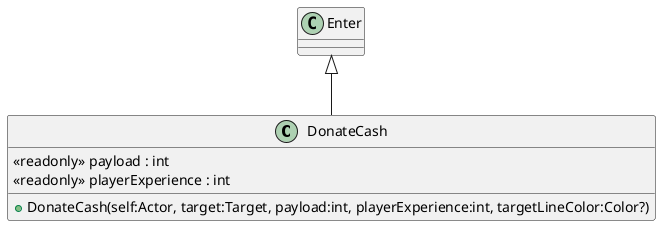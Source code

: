 @startuml
class DonateCash {
    <<readonly>> payload : int
    <<readonly>> playerExperience : int
    + DonateCash(self:Actor, target:Target, payload:int, playerExperience:int, targetLineColor:Color?)
}
Enter <|-- DonateCash
@enduml
